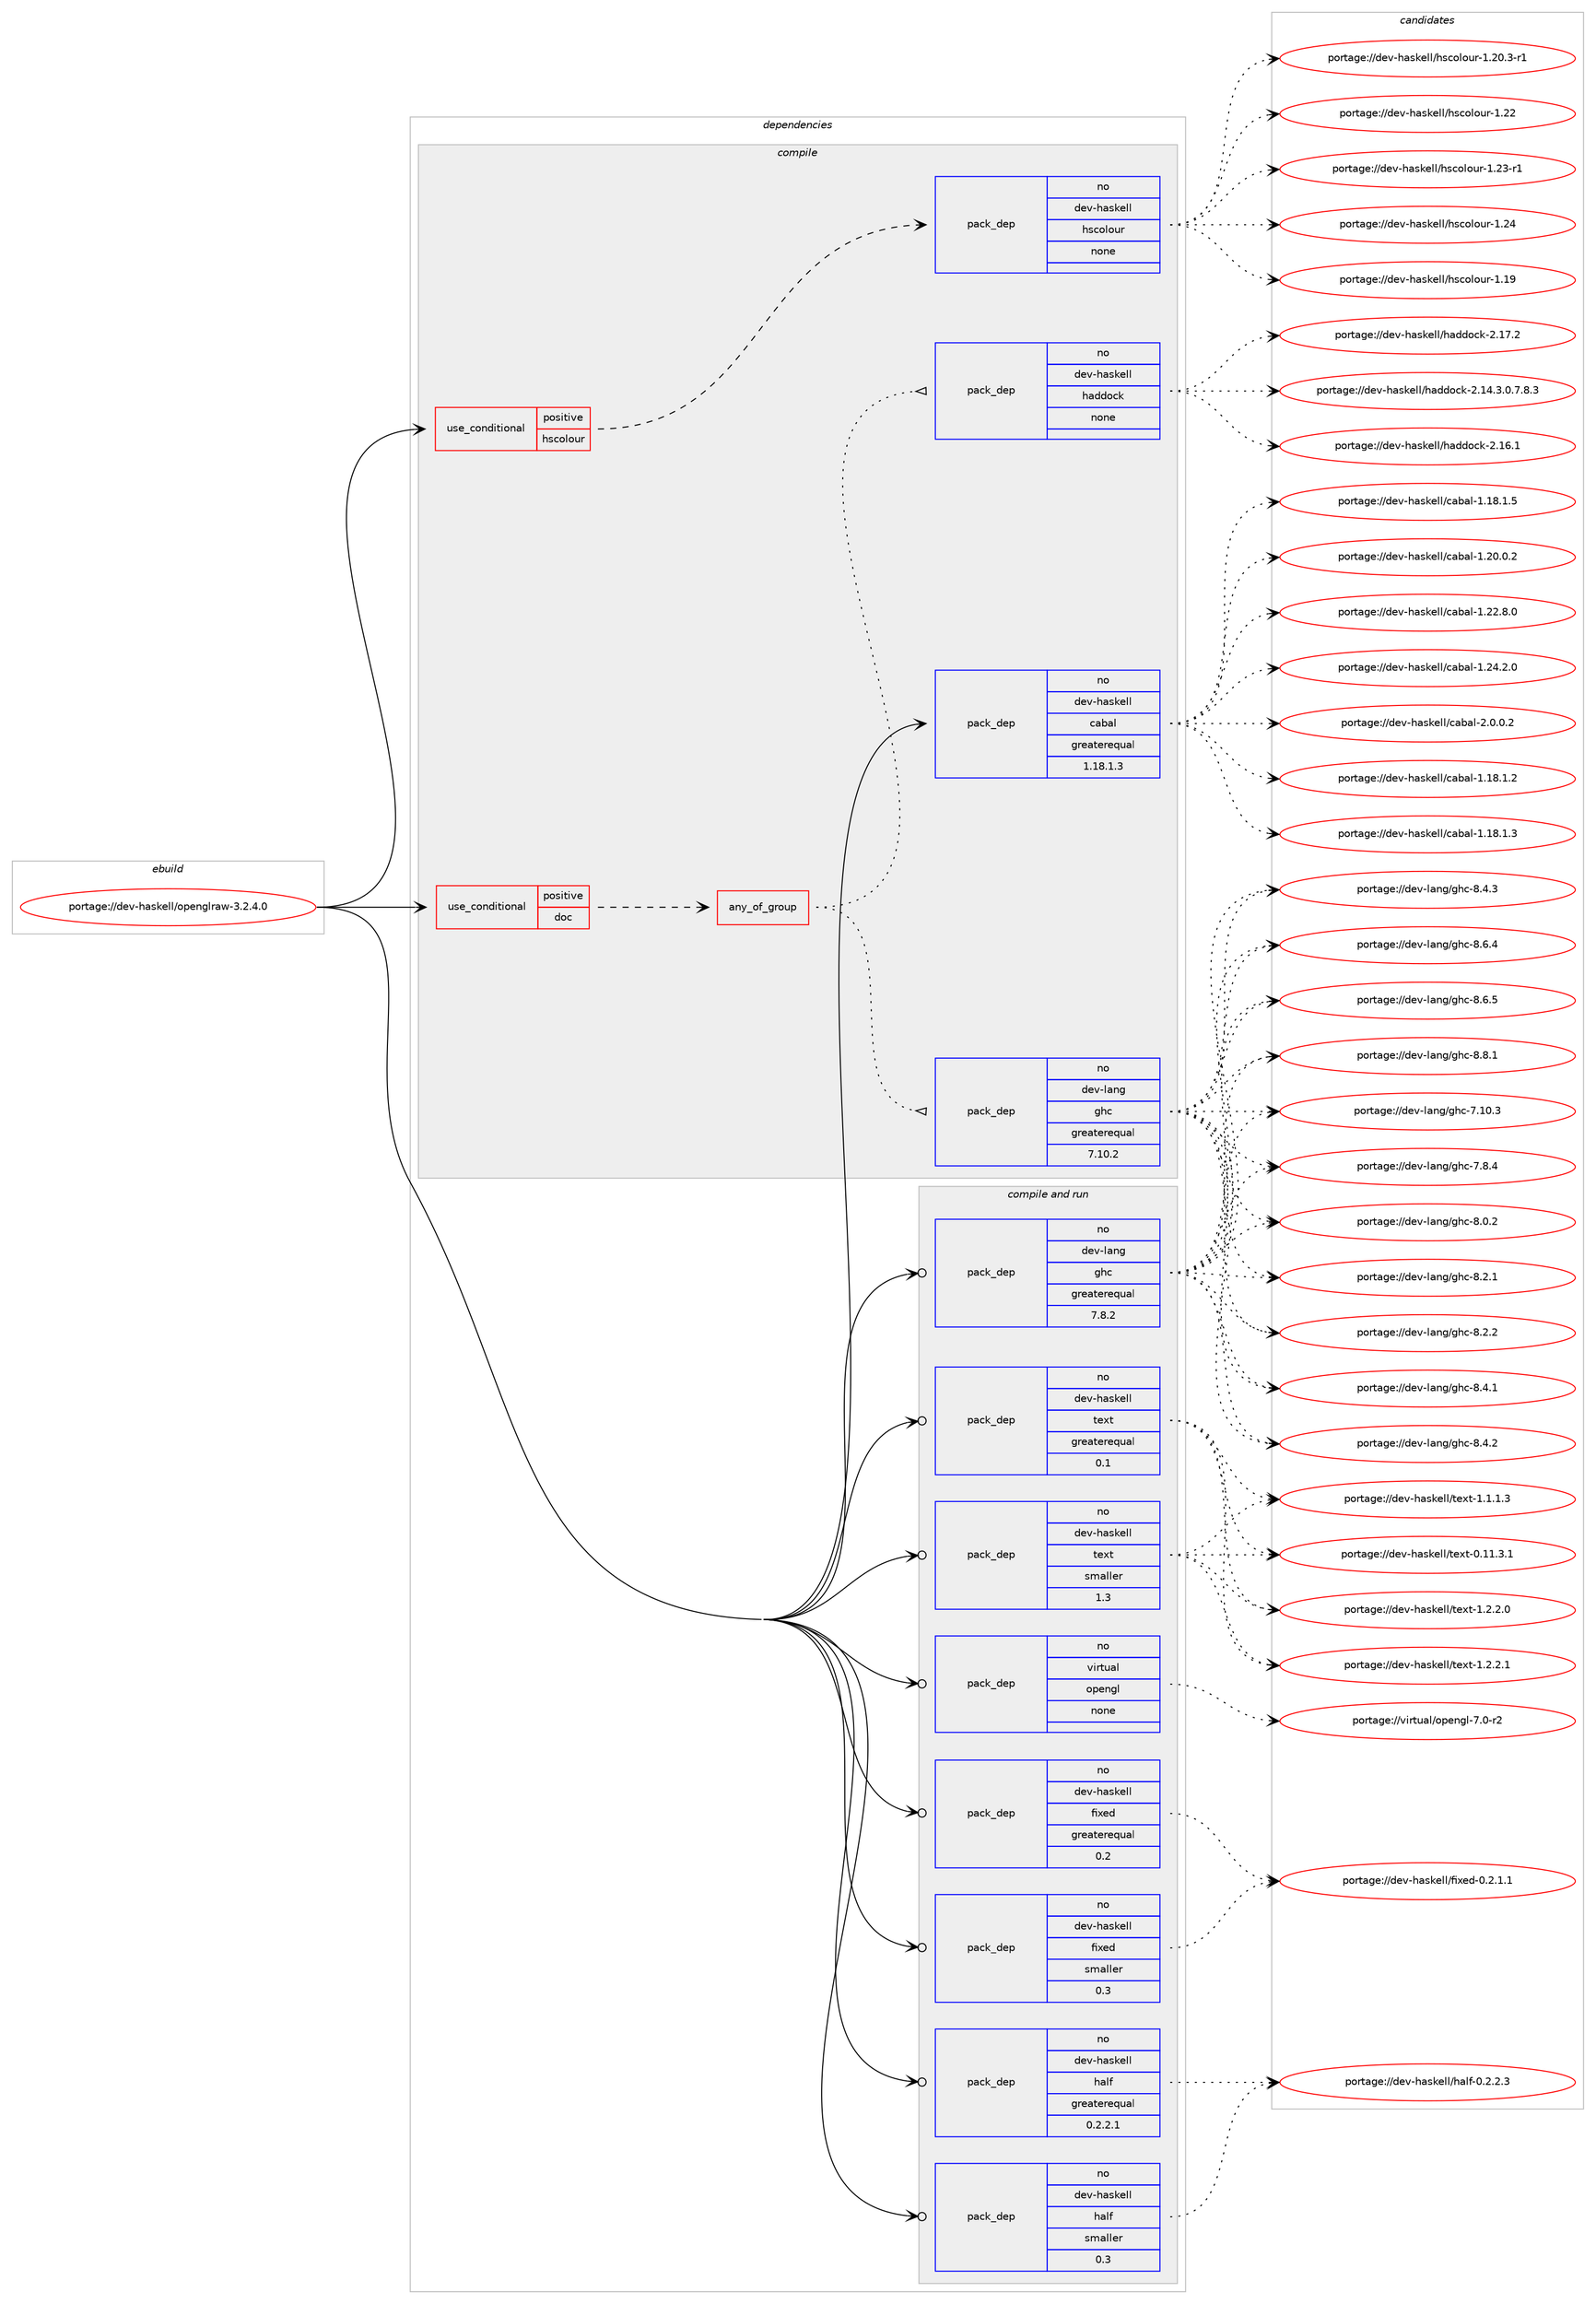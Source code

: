 digraph prolog {

# *************
# Graph options
# *************

newrank=true;
concentrate=true;
compound=true;
graph [rankdir=LR,fontname=Helvetica,fontsize=10,ranksep=1.5];#, ranksep=2.5, nodesep=0.2];
edge  [arrowhead=vee];
node  [fontname=Helvetica,fontsize=10];

# **********
# The ebuild
# **********

subgraph cluster_leftcol {
color=gray;
rank=same;
label=<<i>ebuild</i>>;
id [label="portage://dev-haskell/openglraw-3.2.4.0", color=red, width=4, href="../dev-haskell/openglraw-3.2.4.0.svg"];
}

# ****************
# The dependencies
# ****************

subgraph cluster_midcol {
color=gray;
label=<<i>dependencies</i>>;
subgraph cluster_compile {
fillcolor="#eeeeee";
style=filled;
label=<<i>compile</i>>;
subgraph cond16420 {
dependency75781 [label=<<TABLE BORDER="0" CELLBORDER="1" CELLSPACING="0" CELLPADDING="4"><TR><TD ROWSPAN="3" CELLPADDING="10">use_conditional</TD></TR><TR><TD>positive</TD></TR><TR><TD>doc</TD></TR></TABLE>>, shape=none, color=red];
subgraph any2113 {
dependency75782 [label=<<TABLE BORDER="0" CELLBORDER="1" CELLSPACING="0" CELLPADDING="4"><TR><TD CELLPADDING="10">any_of_group</TD></TR></TABLE>>, shape=none, color=red];subgraph pack57191 {
dependency75783 [label=<<TABLE BORDER="0" CELLBORDER="1" CELLSPACING="0" CELLPADDING="4" WIDTH="220"><TR><TD ROWSPAN="6" CELLPADDING="30">pack_dep</TD></TR><TR><TD WIDTH="110">no</TD></TR><TR><TD>dev-haskell</TD></TR><TR><TD>haddock</TD></TR><TR><TD>none</TD></TR><TR><TD></TD></TR></TABLE>>, shape=none, color=blue];
}
dependency75782:e -> dependency75783:w [weight=20,style="dotted",arrowhead="oinv"];
subgraph pack57192 {
dependency75784 [label=<<TABLE BORDER="0" CELLBORDER="1" CELLSPACING="0" CELLPADDING="4" WIDTH="220"><TR><TD ROWSPAN="6" CELLPADDING="30">pack_dep</TD></TR><TR><TD WIDTH="110">no</TD></TR><TR><TD>dev-lang</TD></TR><TR><TD>ghc</TD></TR><TR><TD>greaterequal</TD></TR><TR><TD>7.10.2</TD></TR></TABLE>>, shape=none, color=blue];
}
dependency75782:e -> dependency75784:w [weight=20,style="dotted",arrowhead="oinv"];
}
dependency75781:e -> dependency75782:w [weight=20,style="dashed",arrowhead="vee"];
}
id:e -> dependency75781:w [weight=20,style="solid",arrowhead="vee"];
subgraph cond16421 {
dependency75785 [label=<<TABLE BORDER="0" CELLBORDER="1" CELLSPACING="0" CELLPADDING="4"><TR><TD ROWSPAN="3" CELLPADDING="10">use_conditional</TD></TR><TR><TD>positive</TD></TR><TR><TD>hscolour</TD></TR></TABLE>>, shape=none, color=red];
subgraph pack57193 {
dependency75786 [label=<<TABLE BORDER="0" CELLBORDER="1" CELLSPACING="0" CELLPADDING="4" WIDTH="220"><TR><TD ROWSPAN="6" CELLPADDING="30">pack_dep</TD></TR><TR><TD WIDTH="110">no</TD></TR><TR><TD>dev-haskell</TD></TR><TR><TD>hscolour</TD></TR><TR><TD>none</TD></TR><TR><TD></TD></TR></TABLE>>, shape=none, color=blue];
}
dependency75785:e -> dependency75786:w [weight=20,style="dashed",arrowhead="vee"];
}
id:e -> dependency75785:w [weight=20,style="solid",arrowhead="vee"];
subgraph pack57194 {
dependency75787 [label=<<TABLE BORDER="0" CELLBORDER="1" CELLSPACING="0" CELLPADDING="4" WIDTH="220"><TR><TD ROWSPAN="6" CELLPADDING="30">pack_dep</TD></TR><TR><TD WIDTH="110">no</TD></TR><TR><TD>dev-haskell</TD></TR><TR><TD>cabal</TD></TR><TR><TD>greaterequal</TD></TR><TR><TD>1.18.1.3</TD></TR></TABLE>>, shape=none, color=blue];
}
id:e -> dependency75787:w [weight=20,style="solid",arrowhead="vee"];
}
subgraph cluster_compileandrun {
fillcolor="#eeeeee";
style=filled;
label=<<i>compile and run</i>>;
subgraph pack57195 {
dependency75788 [label=<<TABLE BORDER="0" CELLBORDER="1" CELLSPACING="0" CELLPADDING="4" WIDTH="220"><TR><TD ROWSPAN="6" CELLPADDING="30">pack_dep</TD></TR><TR><TD WIDTH="110">no</TD></TR><TR><TD>dev-haskell</TD></TR><TR><TD>fixed</TD></TR><TR><TD>greaterequal</TD></TR><TR><TD>0.2</TD></TR></TABLE>>, shape=none, color=blue];
}
id:e -> dependency75788:w [weight=20,style="solid",arrowhead="odotvee"];
subgraph pack57196 {
dependency75789 [label=<<TABLE BORDER="0" CELLBORDER="1" CELLSPACING="0" CELLPADDING="4" WIDTH="220"><TR><TD ROWSPAN="6" CELLPADDING="30">pack_dep</TD></TR><TR><TD WIDTH="110">no</TD></TR><TR><TD>dev-haskell</TD></TR><TR><TD>fixed</TD></TR><TR><TD>smaller</TD></TR><TR><TD>0.3</TD></TR></TABLE>>, shape=none, color=blue];
}
id:e -> dependency75789:w [weight=20,style="solid",arrowhead="odotvee"];
subgraph pack57197 {
dependency75790 [label=<<TABLE BORDER="0" CELLBORDER="1" CELLSPACING="0" CELLPADDING="4" WIDTH="220"><TR><TD ROWSPAN="6" CELLPADDING="30">pack_dep</TD></TR><TR><TD WIDTH="110">no</TD></TR><TR><TD>dev-haskell</TD></TR><TR><TD>half</TD></TR><TR><TD>greaterequal</TD></TR><TR><TD>0.2.2.1</TD></TR></TABLE>>, shape=none, color=blue];
}
id:e -> dependency75790:w [weight=20,style="solid",arrowhead="odotvee"];
subgraph pack57198 {
dependency75791 [label=<<TABLE BORDER="0" CELLBORDER="1" CELLSPACING="0" CELLPADDING="4" WIDTH="220"><TR><TD ROWSPAN="6" CELLPADDING="30">pack_dep</TD></TR><TR><TD WIDTH="110">no</TD></TR><TR><TD>dev-haskell</TD></TR><TR><TD>half</TD></TR><TR><TD>smaller</TD></TR><TR><TD>0.3</TD></TR></TABLE>>, shape=none, color=blue];
}
id:e -> dependency75791:w [weight=20,style="solid",arrowhead="odotvee"];
subgraph pack57199 {
dependency75792 [label=<<TABLE BORDER="0" CELLBORDER="1" CELLSPACING="0" CELLPADDING="4" WIDTH="220"><TR><TD ROWSPAN="6" CELLPADDING="30">pack_dep</TD></TR><TR><TD WIDTH="110">no</TD></TR><TR><TD>dev-haskell</TD></TR><TR><TD>text</TD></TR><TR><TD>greaterequal</TD></TR><TR><TD>0.1</TD></TR></TABLE>>, shape=none, color=blue];
}
id:e -> dependency75792:w [weight=20,style="solid",arrowhead="odotvee"];
subgraph pack57200 {
dependency75793 [label=<<TABLE BORDER="0" CELLBORDER="1" CELLSPACING="0" CELLPADDING="4" WIDTH="220"><TR><TD ROWSPAN="6" CELLPADDING="30">pack_dep</TD></TR><TR><TD WIDTH="110">no</TD></TR><TR><TD>dev-haskell</TD></TR><TR><TD>text</TD></TR><TR><TD>smaller</TD></TR><TR><TD>1.3</TD></TR></TABLE>>, shape=none, color=blue];
}
id:e -> dependency75793:w [weight=20,style="solid",arrowhead="odotvee"];
subgraph pack57201 {
dependency75794 [label=<<TABLE BORDER="0" CELLBORDER="1" CELLSPACING="0" CELLPADDING="4" WIDTH="220"><TR><TD ROWSPAN="6" CELLPADDING="30">pack_dep</TD></TR><TR><TD WIDTH="110">no</TD></TR><TR><TD>dev-lang</TD></TR><TR><TD>ghc</TD></TR><TR><TD>greaterequal</TD></TR><TR><TD>7.8.2</TD></TR></TABLE>>, shape=none, color=blue];
}
id:e -> dependency75794:w [weight=20,style="solid",arrowhead="odotvee"];
subgraph pack57202 {
dependency75795 [label=<<TABLE BORDER="0" CELLBORDER="1" CELLSPACING="0" CELLPADDING="4" WIDTH="220"><TR><TD ROWSPAN="6" CELLPADDING="30">pack_dep</TD></TR><TR><TD WIDTH="110">no</TD></TR><TR><TD>virtual</TD></TR><TR><TD>opengl</TD></TR><TR><TD>none</TD></TR><TR><TD></TD></TR></TABLE>>, shape=none, color=blue];
}
id:e -> dependency75795:w [weight=20,style="solid",arrowhead="odotvee"];
}
subgraph cluster_run {
fillcolor="#eeeeee";
style=filled;
label=<<i>run</i>>;
}
}

# **************
# The candidates
# **************

subgraph cluster_choices {
rank=same;
color=gray;
label=<<i>candidates</i>>;

subgraph choice57191 {
color=black;
nodesep=1;
choiceportage1001011184510497115107101108108471049710010011199107455046495246514648465546564651 [label="portage://dev-haskell/haddock-2.14.3.0.7.8.3", color=red, width=4,href="../dev-haskell/haddock-2.14.3.0.7.8.3.svg"];
choiceportage100101118451049711510710110810847104971001001119910745504649544649 [label="portage://dev-haskell/haddock-2.16.1", color=red, width=4,href="../dev-haskell/haddock-2.16.1.svg"];
choiceportage100101118451049711510710110810847104971001001119910745504649554650 [label="portage://dev-haskell/haddock-2.17.2", color=red, width=4,href="../dev-haskell/haddock-2.17.2.svg"];
dependency75783:e -> choiceportage1001011184510497115107101108108471049710010011199107455046495246514648465546564651:w [style=dotted,weight="100"];
dependency75783:e -> choiceportage100101118451049711510710110810847104971001001119910745504649544649:w [style=dotted,weight="100"];
dependency75783:e -> choiceportage100101118451049711510710110810847104971001001119910745504649554650:w [style=dotted,weight="100"];
}
subgraph choice57192 {
color=black;
nodesep=1;
choiceportage1001011184510897110103471031049945554649484651 [label="portage://dev-lang/ghc-7.10.3", color=red, width=4,href="../dev-lang/ghc-7.10.3.svg"];
choiceportage10010111845108971101034710310499455546564652 [label="portage://dev-lang/ghc-7.8.4", color=red, width=4,href="../dev-lang/ghc-7.8.4.svg"];
choiceportage10010111845108971101034710310499455646484650 [label="portage://dev-lang/ghc-8.0.2", color=red, width=4,href="../dev-lang/ghc-8.0.2.svg"];
choiceportage10010111845108971101034710310499455646504649 [label="portage://dev-lang/ghc-8.2.1", color=red, width=4,href="../dev-lang/ghc-8.2.1.svg"];
choiceportage10010111845108971101034710310499455646504650 [label="portage://dev-lang/ghc-8.2.2", color=red, width=4,href="../dev-lang/ghc-8.2.2.svg"];
choiceportage10010111845108971101034710310499455646524649 [label="portage://dev-lang/ghc-8.4.1", color=red, width=4,href="../dev-lang/ghc-8.4.1.svg"];
choiceportage10010111845108971101034710310499455646524650 [label="portage://dev-lang/ghc-8.4.2", color=red, width=4,href="../dev-lang/ghc-8.4.2.svg"];
choiceportage10010111845108971101034710310499455646524651 [label="portage://dev-lang/ghc-8.4.3", color=red, width=4,href="../dev-lang/ghc-8.4.3.svg"];
choiceportage10010111845108971101034710310499455646544652 [label="portage://dev-lang/ghc-8.6.4", color=red, width=4,href="../dev-lang/ghc-8.6.4.svg"];
choiceportage10010111845108971101034710310499455646544653 [label="portage://dev-lang/ghc-8.6.5", color=red, width=4,href="../dev-lang/ghc-8.6.5.svg"];
choiceportage10010111845108971101034710310499455646564649 [label="portage://dev-lang/ghc-8.8.1", color=red, width=4,href="../dev-lang/ghc-8.8.1.svg"];
dependency75784:e -> choiceportage1001011184510897110103471031049945554649484651:w [style=dotted,weight="100"];
dependency75784:e -> choiceportage10010111845108971101034710310499455546564652:w [style=dotted,weight="100"];
dependency75784:e -> choiceportage10010111845108971101034710310499455646484650:w [style=dotted,weight="100"];
dependency75784:e -> choiceportage10010111845108971101034710310499455646504649:w [style=dotted,weight="100"];
dependency75784:e -> choiceportage10010111845108971101034710310499455646504650:w [style=dotted,weight="100"];
dependency75784:e -> choiceportage10010111845108971101034710310499455646524649:w [style=dotted,weight="100"];
dependency75784:e -> choiceportage10010111845108971101034710310499455646524650:w [style=dotted,weight="100"];
dependency75784:e -> choiceportage10010111845108971101034710310499455646524651:w [style=dotted,weight="100"];
dependency75784:e -> choiceportage10010111845108971101034710310499455646544652:w [style=dotted,weight="100"];
dependency75784:e -> choiceportage10010111845108971101034710310499455646544653:w [style=dotted,weight="100"];
dependency75784:e -> choiceportage10010111845108971101034710310499455646564649:w [style=dotted,weight="100"];
}
subgraph choice57193 {
color=black;
nodesep=1;
choiceportage100101118451049711510710110810847104115991111081111171144549464957 [label="portage://dev-haskell/hscolour-1.19", color=red, width=4,href="../dev-haskell/hscolour-1.19.svg"];
choiceportage10010111845104971151071011081084710411599111108111117114454946504846514511449 [label="portage://dev-haskell/hscolour-1.20.3-r1", color=red, width=4,href="../dev-haskell/hscolour-1.20.3-r1.svg"];
choiceportage100101118451049711510710110810847104115991111081111171144549465050 [label="portage://dev-haskell/hscolour-1.22", color=red, width=4,href="../dev-haskell/hscolour-1.22.svg"];
choiceportage1001011184510497115107101108108471041159911110811111711445494650514511449 [label="portage://dev-haskell/hscolour-1.23-r1", color=red, width=4,href="../dev-haskell/hscolour-1.23-r1.svg"];
choiceportage100101118451049711510710110810847104115991111081111171144549465052 [label="portage://dev-haskell/hscolour-1.24", color=red, width=4,href="../dev-haskell/hscolour-1.24.svg"];
dependency75786:e -> choiceportage100101118451049711510710110810847104115991111081111171144549464957:w [style=dotted,weight="100"];
dependency75786:e -> choiceportage10010111845104971151071011081084710411599111108111117114454946504846514511449:w [style=dotted,weight="100"];
dependency75786:e -> choiceportage100101118451049711510710110810847104115991111081111171144549465050:w [style=dotted,weight="100"];
dependency75786:e -> choiceportage1001011184510497115107101108108471041159911110811111711445494650514511449:w [style=dotted,weight="100"];
dependency75786:e -> choiceportage100101118451049711510710110810847104115991111081111171144549465052:w [style=dotted,weight="100"];
}
subgraph choice57194 {
color=black;
nodesep=1;
choiceportage10010111845104971151071011081084799979897108454946495646494650 [label="portage://dev-haskell/cabal-1.18.1.2", color=red, width=4,href="../dev-haskell/cabal-1.18.1.2.svg"];
choiceportage10010111845104971151071011081084799979897108454946495646494651 [label="portage://dev-haskell/cabal-1.18.1.3", color=red, width=4,href="../dev-haskell/cabal-1.18.1.3.svg"];
choiceportage10010111845104971151071011081084799979897108454946495646494653 [label="portage://dev-haskell/cabal-1.18.1.5", color=red, width=4,href="../dev-haskell/cabal-1.18.1.5.svg"];
choiceportage10010111845104971151071011081084799979897108454946504846484650 [label="portage://dev-haskell/cabal-1.20.0.2", color=red, width=4,href="../dev-haskell/cabal-1.20.0.2.svg"];
choiceportage10010111845104971151071011081084799979897108454946505046564648 [label="portage://dev-haskell/cabal-1.22.8.0", color=red, width=4,href="../dev-haskell/cabal-1.22.8.0.svg"];
choiceportage10010111845104971151071011081084799979897108454946505246504648 [label="portage://dev-haskell/cabal-1.24.2.0", color=red, width=4,href="../dev-haskell/cabal-1.24.2.0.svg"];
choiceportage100101118451049711510710110810847999798971084550464846484650 [label="portage://dev-haskell/cabal-2.0.0.2", color=red, width=4,href="../dev-haskell/cabal-2.0.0.2.svg"];
dependency75787:e -> choiceportage10010111845104971151071011081084799979897108454946495646494650:w [style=dotted,weight="100"];
dependency75787:e -> choiceportage10010111845104971151071011081084799979897108454946495646494651:w [style=dotted,weight="100"];
dependency75787:e -> choiceportage10010111845104971151071011081084799979897108454946495646494653:w [style=dotted,weight="100"];
dependency75787:e -> choiceportage10010111845104971151071011081084799979897108454946504846484650:w [style=dotted,weight="100"];
dependency75787:e -> choiceportage10010111845104971151071011081084799979897108454946505046564648:w [style=dotted,weight="100"];
dependency75787:e -> choiceportage10010111845104971151071011081084799979897108454946505246504648:w [style=dotted,weight="100"];
dependency75787:e -> choiceportage100101118451049711510710110810847999798971084550464846484650:w [style=dotted,weight="100"];
}
subgraph choice57195 {
color=black;
nodesep=1;
choiceportage1001011184510497115107101108108471021051201011004548465046494649 [label="portage://dev-haskell/fixed-0.2.1.1", color=red, width=4,href="../dev-haskell/fixed-0.2.1.1.svg"];
dependency75788:e -> choiceportage1001011184510497115107101108108471021051201011004548465046494649:w [style=dotted,weight="100"];
}
subgraph choice57196 {
color=black;
nodesep=1;
choiceportage1001011184510497115107101108108471021051201011004548465046494649 [label="portage://dev-haskell/fixed-0.2.1.1", color=red, width=4,href="../dev-haskell/fixed-0.2.1.1.svg"];
dependency75789:e -> choiceportage1001011184510497115107101108108471021051201011004548465046494649:w [style=dotted,weight="100"];
}
subgraph choice57197 {
color=black;
nodesep=1;
choiceportage100101118451049711510710110810847104971081024548465046504651 [label="portage://dev-haskell/half-0.2.2.3", color=red, width=4,href="../dev-haskell/half-0.2.2.3.svg"];
dependency75790:e -> choiceportage100101118451049711510710110810847104971081024548465046504651:w [style=dotted,weight="100"];
}
subgraph choice57198 {
color=black;
nodesep=1;
choiceportage100101118451049711510710110810847104971081024548465046504651 [label="portage://dev-haskell/half-0.2.2.3", color=red, width=4,href="../dev-haskell/half-0.2.2.3.svg"];
dependency75791:e -> choiceportage100101118451049711510710110810847104971081024548465046504651:w [style=dotted,weight="100"];
}
subgraph choice57199 {
color=black;
nodesep=1;
choiceportage100101118451049711510710110810847116101120116454846494946514649 [label="portage://dev-haskell/text-0.11.3.1", color=red, width=4,href="../dev-haskell/text-0.11.3.1.svg"];
choiceportage1001011184510497115107101108108471161011201164549464946494651 [label="portage://dev-haskell/text-1.1.1.3", color=red, width=4,href="../dev-haskell/text-1.1.1.3.svg"];
choiceportage1001011184510497115107101108108471161011201164549465046504648 [label="portage://dev-haskell/text-1.2.2.0", color=red, width=4,href="../dev-haskell/text-1.2.2.0.svg"];
choiceportage1001011184510497115107101108108471161011201164549465046504649 [label="portage://dev-haskell/text-1.2.2.1", color=red, width=4,href="../dev-haskell/text-1.2.2.1.svg"];
dependency75792:e -> choiceportage100101118451049711510710110810847116101120116454846494946514649:w [style=dotted,weight="100"];
dependency75792:e -> choiceportage1001011184510497115107101108108471161011201164549464946494651:w [style=dotted,weight="100"];
dependency75792:e -> choiceportage1001011184510497115107101108108471161011201164549465046504648:w [style=dotted,weight="100"];
dependency75792:e -> choiceportage1001011184510497115107101108108471161011201164549465046504649:w [style=dotted,weight="100"];
}
subgraph choice57200 {
color=black;
nodesep=1;
choiceportage100101118451049711510710110810847116101120116454846494946514649 [label="portage://dev-haskell/text-0.11.3.1", color=red, width=4,href="../dev-haskell/text-0.11.3.1.svg"];
choiceportage1001011184510497115107101108108471161011201164549464946494651 [label="portage://dev-haskell/text-1.1.1.3", color=red, width=4,href="../dev-haskell/text-1.1.1.3.svg"];
choiceportage1001011184510497115107101108108471161011201164549465046504648 [label="portage://dev-haskell/text-1.2.2.0", color=red, width=4,href="../dev-haskell/text-1.2.2.0.svg"];
choiceportage1001011184510497115107101108108471161011201164549465046504649 [label="portage://dev-haskell/text-1.2.2.1", color=red, width=4,href="../dev-haskell/text-1.2.2.1.svg"];
dependency75793:e -> choiceportage100101118451049711510710110810847116101120116454846494946514649:w [style=dotted,weight="100"];
dependency75793:e -> choiceportage1001011184510497115107101108108471161011201164549464946494651:w [style=dotted,weight="100"];
dependency75793:e -> choiceportage1001011184510497115107101108108471161011201164549465046504648:w [style=dotted,weight="100"];
dependency75793:e -> choiceportage1001011184510497115107101108108471161011201164549465046504649:w [style=dotted,weight="100"];
}
subgraph choice57201 {
color=black;
nodesep=1;
choiceportage1001011184510897110103471031049945554649484651 [label="portage://dev-lang/ghc-7.10.3", color=red, width=4,href="../dev-lang/ghc-7.10.3.svg"];
choiceportage10010111845108971101034710310499455546564652 [label="portage://dev-lang/ghc-7.8.4", color=red, width=4,href="../dev-lang/ghc-7.8.4.svg"];
choiceportage10010111845108971101034710310499455646484650 [label="portage://dev-lang/ghc-8.0.2", color=red, width=4,href="../dev-lang/ghc-8.0.2.svg"];
choiceportage10010111845108971101034710310499455646504649 [label="portage://dev-lang/ghc-8.2.1", color=red, width=4,href="../dev-lang/ghc-8.2.1.svg"];
choiceportage10010111845108971101034710310499455646504650 [label="portage://dev-lang/ghc-8.2.2", color=red, width=4,href="../dev-lang/ghc-8.2.2.svg"];
choiceportage10010111845108971101034710310499455646524649 [label="portage://dev-lang/ghc-8.4.1", color=red, width=4,href="../dev-lang/ghc-8.4.1.svg"];
choiceportage10010111845108971101034710310499455646524650 [label="portage://dev-lang/ghc-8.4.2", color=red, width=4,href="../dev-lang/ghc-8.4.2.svg"];
choiceportage10010111845108971101034710310499455646524651 [label="portage://dev-lang/ghc-8.4.3", color=red, width=4,href="../dev-lang/ghc-8.4.3.svg"];
choiceportage10010111845108971101034710310499455646544652 [label="portage://dev-lang/ghc-8.6.4", color=red, width=4,href="../dev-lang/ghc-8.6.4.svg"];
choiceportage10010111845108971101034710310499455646544653 [label="portage://dev-lang/ghc-8.6.5", color=red, width=4,href="../dev-lang/ghc-8.6.5.svg"];
choiceportage10010111845108971101034710310499455646564649 [label="portage://dev-lang/ghc-8.8.1", color=red, width=4,href="../dev-lang/ghc-8.8.1.svg"];
dependency75794:e -> choiceportage1001011184510897110103471031049945554649484651:w [style=dotted,weight="100"];
dependency75794:e -> choiceportage10010111845108971101034710310499455546564652:w [style=dotted,weight="100"];
dependency75794:e -> choiceportage10010111845108971101034710310499455646484650:w [style=dotted,weight="100"];
dependency75794:e -> choiceportage10010111845108971101034710310499455646504649:w [style=dotted,weight="100"];
dependency75794:e -> choiceportage10010111845108971101034710310499455646504650:w [style=dotted,weight="100"];
dependency75794:e -> choiceportage10010111845108971101034710310499455646524649:w [style=dotted,weight="100"];
dependency75794:e -> choiceportage10010111845108971101034710310499455646524650:w [style=dotted,weight="100"];
dependency75794:e -> choiceportage10010111845108971101034710310499455646524651:w [style=dotted,weight="100"];
dependency75794:e -> choiceportage10010111845108971101034710310499455646544652:w [style=dotted,weight="100"];
dependency75794:e -> choiceportage10010111845108971101034710310499455646544653:w [style=dotted,weight="100"];
dependency75794:e -> choiceportage10010111845108971101034710310499455646564649:w [style=dotted,weight="100"];
}
subgraph choice57202 {
color=black;
nodesep=1;
choiceportage1181051141161179710847111112101110103108455546484511450 [label="portage://virtual/opengl-7.0-r2", color=red, width=4,href="../virtual/opengl-7.0-r2.svg"];
dependency75795:e -> choiceportage1181051141161179710847111112101110103108455546484511450:w [style=dotted,weight="100"];
}
}

}
